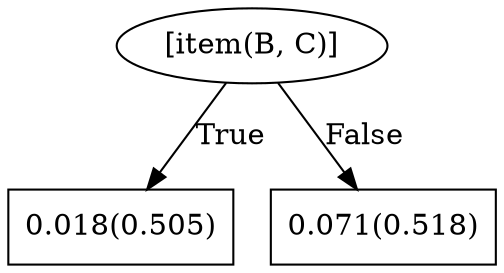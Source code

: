 digraph G{ 
1[label = "[item(B, C)]"];
1 -> 2[label="True"];
1 -> 3[label="False"];
2[shape = box,label = "0.018(0.505)"];
3[shape = box,label = "0.071(0.518)"];
}
